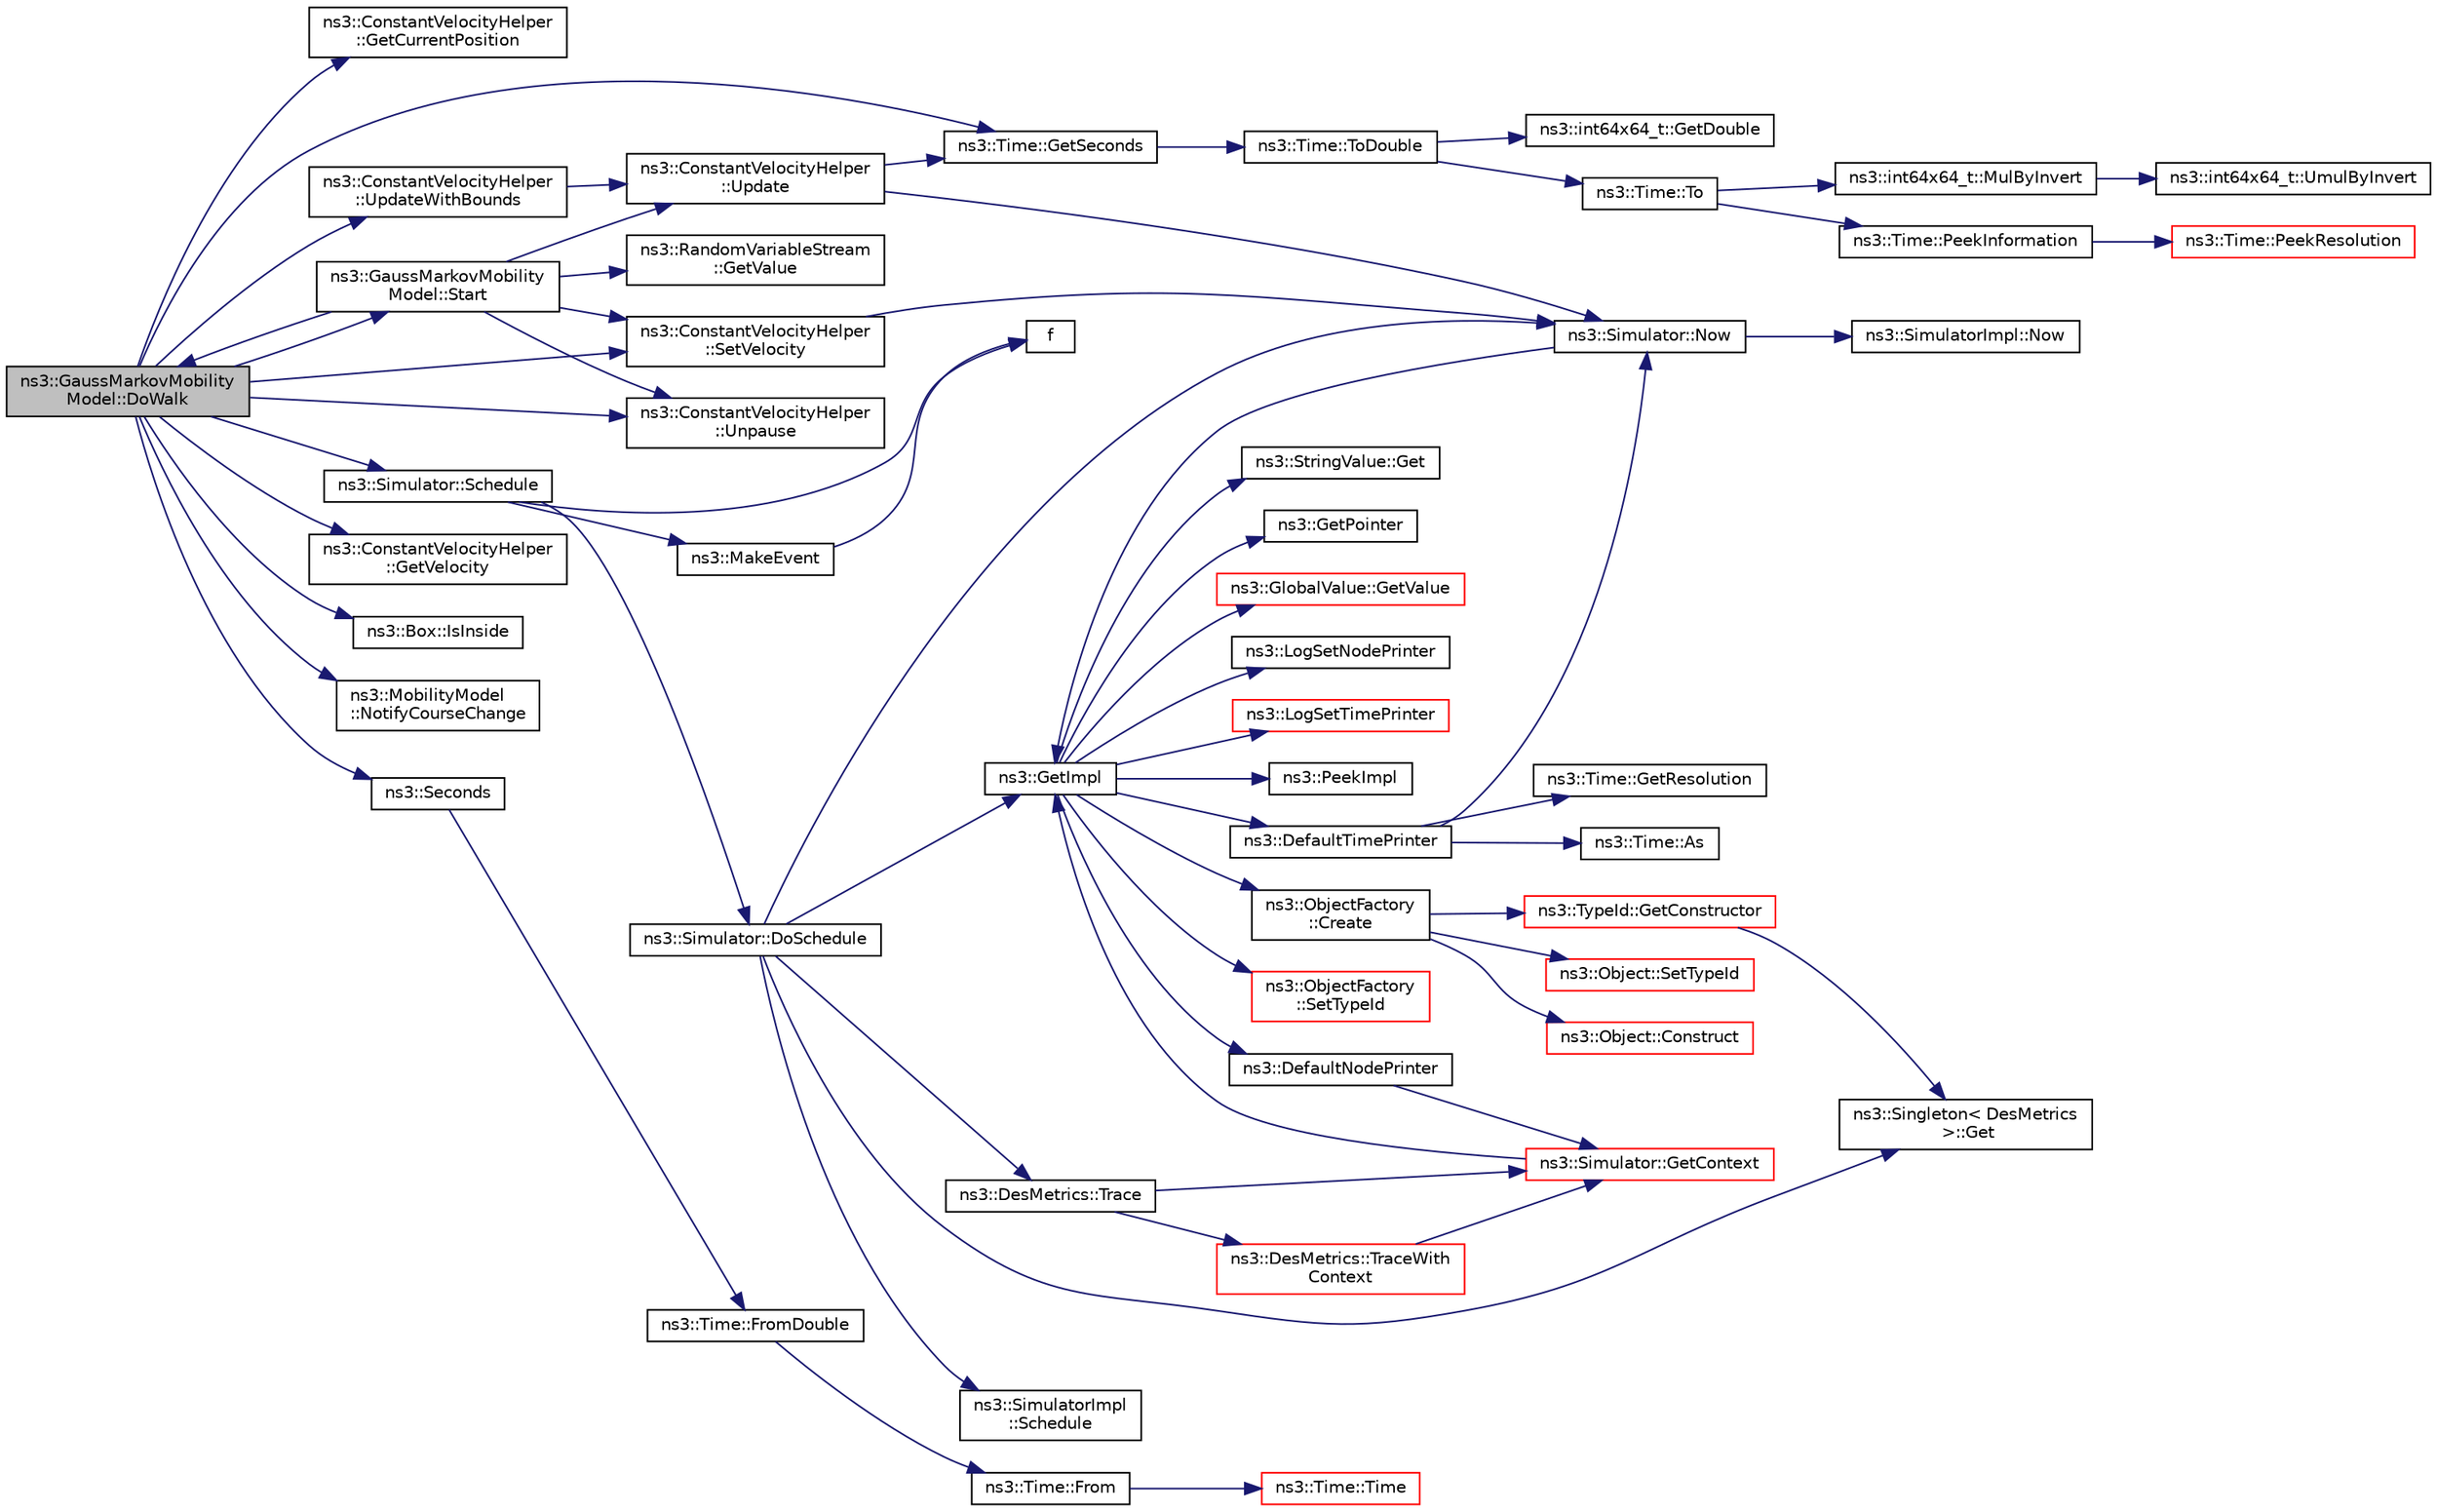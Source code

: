 digraph "ns3::GaussMarkovMobilityModel::DoWalk"
{
 // LATEX_PDF_SIZE
  edge [fontname="Helvetica",fontsize="10",labelfontname="Helvetica",labelfontsize="10"];
  node [fontname="Helvetica",fontsize="10",shape=record];
  rankdir="LR";
  Node1 [label="ns3::GaussMarkovMobility\lModel::DoWalk",height=0.2,width=0.4,color="black", fillcolor="grey75", style="filled", fontcolor="black",tooltip="Perform a walk operation."];
  Node1 -> Node2 [color="midnightblue",fontsize="10",style="solid",fontname="Helvetica"];
  Node2 [label="ns3::ConstantVelocityHelper\l::GetCurrentPosition",height=0.2,width=0.4,color="black", fillcolor="white", style="filled",URL="$classns3_1_1_constant_velocity_helper.html#ad5ae01d216b203bf70e3ff58733c6827",tooltip="Get current position vector."];
  Node1 -> Node3 [color="midnightblue",fontsize="10",style="solid",fontname="Helvetica"];
  Node3 [label="ns3::Time::GetSeconds",height=0.2,width=0.4,color="black", fillcolor="white", style="filled",URL="$classns3_1_1_time.html#a27cb7c22324e0447740929b024dbeb66",tooltip="Get an approximation of the time stored in this instance in the indicated unit."];
  Node3 -> Node4 [color="midnightblue",fontsize="10",style="solid",fontname="Helvetica"];
  Node4 [label="ns3::Time::ToDouble",height=0.2,width=0.4,color="black", fillcolor="white", style="filled",URL="$classns3_1_1_time.html#a1f1f3acb86e4ed17643ef4a9ed1564fe",tooltip="Get the Time value expressed in a particular unit."];
  Node4 -> Node5 [color="midnightblue",fontsize="10",style="solid",fontname="Helvetica"];
  Node5 [label="ns3::int64x64_t::GetDouble",height=0.2,width=0.4,color="black", fillcolor="white", style="filled",URL="$classns3_1_1int64x64__t.html#ad4fd5a21e426f206aca10112cf5f4948",tooltip="Get this value as a double."];
  Node4 -> Node6 [color="midnightblue",fontsize="10",style="solid",fontname="Helvetica"];
  Node6 [label="ns3::Time::To",height=0.2,width=0.4,color="black", fillcolor="white", style="filled",URL="$classns3_1_1_time.html#a0d851a1d99e3bc29625cc91cbf15e039",tooltip="Get the Time value expressed in a particular unit."];
  Node6 -> Node7 [color="midnightblue",fontsize="10",style="solid",fontname="Helvetica"];
  Node7 [label="ns3::int64x64_t::MulByInvert",height=0.2,width=0.4,color="black", fillcolor="white", style="filled",URL="$classns3_1_1int64x64__t.html#a57c020ccad8624bebf8f1ab8f6bb1e6e",tooltip="Multiply this value by a Q0.128 value, presumably representing an inverse, completing a division oper..."];
  Node7 -> Node8 [color="midnightblue",fontsize="10",style="solid",fontname="Helvetica"];
  Node8 [label="ns3::int64x64_t::UmulByInvert",height=0.2,width=0.4,color="black", fillcolor="white", style="filled",URL="$classns3_1_1int64x64__t.html#a6dfa79f7e54b1abb53c80724a73276af",tooltip="Unsigned multiplication of Q64.64 and Q0.128 values."];
  Node6 -> Node9 [color="midnightblue",fontsize="10",style="solid",fontname="Helvetica"];
  Node9 [label="ns3::Time::PeekInformation",height=0.2,width=0.4,color="black", fillcolor="white", style="filled",URL="$classns3_1_1_time.html#a0b023c55c20582aa7c1781aacf128034",tooltip="Get the Information record for timeUnit for the current Resolution."];
  Node9 -> Node10 [color="midnightblue",fontsize="10",style="solid",fontname="Helvetica"];
  Node10 [label="ns3::Time::PeekResolution",height=0.2,width=0.4,color="red", fillcolor="white", style="filled",URL="$classns3_1_1_time.html#a963e53522278fcbdf1ab9f7adbd0f5d6",tooltip="Get the current Resolution."];
  Node1 -> Node17 [color="midnightblue",fontsize="10",style="solid",fontname="Helvetica"];
  Node17 [label="ns3::ConstantVelocityHelper\l::GetVelocity",height=0.2,width=0.4,color="black", fillcolor="white", style="filled",URL="$classns3_1_1_constant_velocity_helper.html#a3193920186cc83fe064e81d582e5a7b5",tooltip="Get velocity; if paused, will return a zero vector."];
  Node1 -> Node18 [color="midnightblue",fontsize="10",style="solid",fontname="Helvetica"];
  Node18 [label="ns3::Box::IsInside",height=0.2,width=0.4,color="black", fillcolor="white", style="filled",URL="$classns3_1_1_box.html#a1a67446b6da5eaba91652d1387461564",tooltip=" "];
  Node1 -> Node19 [color="midnightblue",fontsize="10",style="solid",fontname="Helvetica"];
  Node19 [label="ns3::MobilityModel\l::NotifyCourseChange",height=0.2,width=0.4,color="black", fillcolor="white", style="filled",URL="$classns3_1_1_mobility_model.html#a9d896e2aea3318f3c36f33623a7a451c",tooltip="Must be invoked by subclasses when the course of the position changes to notify course change listene..."];
  Node1 -> Node20 [color="midnightblue",fontsize="10",style="solid",fontname="Helvetica"];
  Node20 [label="ns3::Simulator::Schedule",height=0.2,width=0.4,color="black", fillcolor="white", style="filled",URL="$classns3_1_1_simulator.html#a3da7d28335c8ac0e3e86781f766df241",tooltip="Schedule an event to expire after delay."];
  Node20 -> Node21 [color="midnightblue",fontsize="10",style="solid",fontname="Helvetica"];
  Node21 [label="ns3::Simulator::DoSchedule",height=0.2,width=0.4,color="black", fillcolor="white", style="filled",URL="$classns3_1_1_simulator.html#a47af23973938819bdc89cb2807e09ed5",tooltip="Implementation of the various Schedule methods."];
  Node21 -> Node22 [color="midnightblue",fontsize="10",style="solid",fontname="Helvetica"];
  Node22 [label="ns3::Singleton\< DesMetrics\l \>::Get",height=0.2,width=0.4,color="black", fillcolor="white", style="filled",URL="$classns3_1_1_singleton.html#a80a2cd3c25a27ea72add7a9f7a141ffa",tooltip="Get a pointer to the singleton instance."];
  Node21 -> Node23 [color="midnightblue",fontsize="10",style="solid",fontname="Helvetica"];
  Node23 [label="ns3::GetImpl",height=0.2,width=0.4,color="black", fillcolor="white", style="filled",URL="$group__simulator.html#ga42eb4eddad41528d4d99794a3dae3fd0",tooltip="Get the SimulatorImpl singleton."];
  Node23 -> Node24 [color="midnightblue",fontsize="10",style="solid",fontname="Helvetica"];
  Node24 [label="ns3::ObjectFactory\l::Create",height=0.2,width=0.4,color="black", fillcolor="white", style="filled",URL="$classns3_1_1_object_factory.html#a52eda277f4aaab54266134ba48102ad7",tooltip="Create an Object instance of the configured TypeId."];
  Node24 -> Node25 [color="midnightblue",fontsize="10",style="solid",fontname="Helvetica"];
  Node25 [label="ns3::Object::Construct",height=0.2,width=0.4,color="red", fillcolor="white", style="filled",URL="$classns3_1_1_object.html#a636e8411dc5228771f45c9b805d348fa",tooltip="Initialize all member variables registered as Attributes of this TypeId."];
  Node24 -> Node48 [color="midnightblue",fontsize="10",style="solid",fontname="Helvetica"];
  Node48 [label="ns3::TypeId::GetConstructor",height=0.2,width=0.4,color="red", fillcolor="white", style="filled",URL="$classns3_1_1_type_id.html#a66b2628edf921fc88945ec8a8f3a1683",tooltip="Get the constructor callback."];
  Node48 -> Node22 [color="midnightblue",fontsize="10",style="solid",fontname="Helvetica"];
  Node24 -> Node50 [color="midnightblue",fontsize="10",style="solid",fontname="Helvetica"];
  Node50 [label="ns3::Object::SetTypeId",height=0.2,width=0.4,color="red", fillcolor="white", style="filled",URL="$classns3_1_1_object.html#a19b1ebd8ec8fe404845e665880a6c5ad",tooltip="Set the TypeId of this Object."];
  Node23 -> Node53 [color="midnightblue",fontsize="10",style="solid",fontname="Helvetica"];
  Node53 [label="ns3::DefaultNodePrinter",height=0.2,width=0.4,color="black", fillcolor="white", style="filled",URL="$group__logging.html#gac4c06cbbed12229d85991ced145f6be2",tooltip="Default node id printer implementation."];
  Node53 -> Node54 [color="midnightblue",fontsize="10",style="solid",fontname="Helvetica"];
  Node54 [label="ns3::Simulator::GetContext",height=0.2,width=0.4,color="red", fillcolor="white", style="filled",URL="$classns3_1_1_simulator.html#a8514b74ee2c42916b351b33c4a963bb0",tooltip="Get the current simulation context."];
  Node54 -> Node23 [color="midnightblue",fontsize="10",style="solid",fontname="Helvetica"];
  Node23 -> Node56 [color="midnightblue",fontsize="10",style="solid",fontname="Helvetica"];
  Node56 [label="ns3::DefaultTimePrinter",height=0.2,width=0.4,color="black", fillcolor="white", style="filled",URL="$namespacens3.html#ae01c3c7786b644dfb8a0bb8f1201b269",tooltip="Default Time printer."];
  Node56 -> Node57 [color="midnightblue",fontsize="10",style="solid",fontname="Helvetica"];
  Node57 [label="ns3::Time::As",height=0.2,width=0.4,color="black", fillcolor="white", style="filled",URL="$classns3_1_1_time.html#ad5198e31c2512226ca0e58b31fad7fd0",tooltip="Attach a unit to a Time, to facilitate output in a specific unit."];
  Node56 -> Node58 [color="midnightblue",fontsize="10",style="solid",fontname="Helvetica"];
  Node58 [label="ns3::Time::GetResolution",height=0.2,width=0.4,color="black", fillcolor="white", style="filled",URL="$classns3_1_1_time.html#a1444f0f08b5e19f031157609e32fcf98",tooltip=" "];
  Node56 -> Node59 [color="midnightblue",fontsize="10",style="solid",fontname="Helvetica"];
  Node59 [label="ns3::Simulator::Now",height=0.2,width=0.4,color="black", fillcolor="white", style="filled",URL="$classns3_1_1_simulator.html#ac3178fa975b419f7875e7105be122800",tooltip="Return the current simulation virtual time."];
  Node59 -> Node23 [color="midnightblue",fontsize="10",style="solid",fontname="Helvetica"];
  Node59 -> Node60 [color="midnightblue",fontsize="10",style="solid",fontname="Helvetica"];
  Node60 [label="ns3::SimulatorImpl::Now",height=0.2,width=0.4,color="black", fillcolor="white", style="filled",URL="$classns3_1_1_simulator_impl.html#aa516c50060846adc6fd316e83ef0797c",tooltip="Return the current simulation virtual time."];
  Node23 -> Node61 [color="midnightblue",fontsize="10",style="solid",fontname="Helvetica"];
  Node61 [label="ns3::StringValue::Get",height=0.2,width=0.4,color="black", fillcolor="white", style="filled",URL="$classns3_1_1_string_value.html#a6f208c2778fe1c7882e5cb429b8326ae",tooltip=" "];
  Node23 -> Node62 [color="midnightblue",fontsize="10",style="solid",fontname="Helvetica"];
  Node62 [label="ns3::GetPointer",height=0.2,width=0.4,color="black", fillcolor="white", style="filled",URL="$namespacens3.html#ab4e173cdfd43d17c1a40d5348510a670",tooltip=" "];
  Node23 -> Node63 [color="midnightblue",fontsize="10",style="solid",fontname="Helvetica"];
  Node63 [label="ns3::GlobalValue::GetValue",height=0.2,width=0.4,color="red", fillcolor="white", style="filled",URL="$classns3_1_1_global_value.html#a48a99242193fb69609a17332733e8600",tooltip="Get the value."];
  Node23 -> Node65 [color="midnightblue",fontsize="10",style="solid",fontname="Helvetica"];
  Node65 [label="ns3::LogSetNodePrinter",height=0.2,width=0.4,color="black", fillcolor="white", style="filled",URL="$namespacens3.html#aebac73305345f2e2803fdeb102a7705e",tooltip="Set the LogNodePrinter function to be used to prepend log messages with the node id."];
  Node23 -> Node66 [color="midnightblue",fontsize="10",style="solid",fontname="Helvetica"];
  Node66 [label="ns3::LogSetTimePrinter",height=0.2,width=0.4,color="red", fillcolor="white", style="filled",URL="$namespacens3.html#a46cd76678f7da29799d1b41994e12ec1",tooltip="Set the TimePrinter function to be used to prepend log messages with the simulation time."];
  Node23 -> Node71 [color="midnightblue",fontsize="10",style="solid",fontname="Helvetica"];
  Node71 [label="ns3::PeekImpl",height=0.2,width=0.4,color="black", fillcolor="white", style="filled",URL="$group__simulator.html#ga233c5c38de117e4e4a5a9cd168694792",tooltip="Get the static SimulatorImpl instance."];
  Node23 -> Node72 [color="midnightblue",fontsize="10",style="solid",fontname="Helvetica"];
  Node72 [label="ns3::ObjectFactory\l::SetTypeId",height=0.2,width=0.4,color="red", fillcolor="white", style="filled",URL="$classns3_1_1_object_factory.html#a77dcd099064038a1eb7a6b8251229ec3",tooltip="Set the TypeId of the Objects to be created by this factory."];
  Node21 -> Node59 [color="midnightblue",fontsize="10",style="solid",fontname="Helvetica"];
  Node21 -> Node73 [color="midnightblue",fontsize="10",style="solid",fontname="Helvetica"];
  Node73 [label="ns3::SimulatorImpl\l::Schedule",height=0.2,width=0.4,color="black", fillcolor="white", style="filled",URL="$classns3_1_1_simulator_impl.html#a24eac97ca7dc0e64162e3596064cfb5c",tooltip="Schedule a future event execution (in the same context)."];
  Node21 -> Node74 [color="midnightblue",fontsize="10",style="solid",fontname="Helvetica"];
  Node74 [label="ns3::DesMetrics::Trace",height=0.2,width=0.4,color="black", fillcolor="white", style="filled",URL="$classns3_1_1_des_metrics.html#ab7c6c097412d0398affbc9f8d2643160",tooltip="Trace an event to self at the time it is scheduled."];
  Node74 -> Node54 [color="midnightblue",fontsize="10",style="solid",fontname="Helvetica"];
  Node74 -> Node75 [color="midnightblue",fontsize="10",style="solid",fontname="Helvetica"];
  Node75 [label="ns3::DesMetrics::TraceWith\lContext",height=0.2,width=0.4,color="red", fillcolor="white", style="filled",URL="$classns3_1_1_des_metrics.html#abc404d9eee92f4e8fd67f5d200490ed6",tooltip="Trace an event (with context) at the time it is scheduled."];
  Node75 -> Node54 [color="midnightblue",fontsize="10",style="solid",fontname="Helvetica"];
  Node20 -> Node81 [color="midnightblue",fontsize="10",style="solid",fontname="Helvetica"];
  Node81 [label="f",height=0.2,width=0.4,color="black", fillcolor="white", style="filled",URL="$80211b_8c.html#ae7ffc1a8f84fa47a0812b2f2b9627132",tooltip=" "];
  Node20 -> Node82 [color="midnightblue",fontsize="10",style="solid",fontname="Helvetica"];
  Node82 [label="ns3::MakeEvent",height=0.2,width=0.4,color="black", fillcolor="white", style="filled",URL="$group__makeeventfnptr.html#ga289a28a2497c18a9bd299e5e2014094b",tooltip="Make an EventImpl from a function pointer taking varying numbers of arguments."];
  Node82 -> Node81 [color="midnightblue",fontsize="10",style="solid",fontname="Helvetica"];
  Node1 -> Node83 [color="midnightblue",fontsize="10",style="solid",fontname="Helvetica"];
  Node83 [label="ns3::Seconds",height=0.2,width=0.4,color="black", fillcolor="white", style="filled",URL="$group__timecivil.html#ga33c34b816f8ff6628e33d5c8e9713b9e",tooltip="Construct a Time in the indicated unit."];
  Node83 -> Node12 [color="midnightblue",fontsize="10",style="solid",fontname="Helvetica"];
  Node12 [label="ns3::Time::FromDouble",height=0.2,width=0.4,color="black", fillcolor="white", style="filled",URL="$classns3_1_1_time.html#a60e845f4a74e62495b86356afe604cb4",tooltip="Create a Time equal to value in unit unit."];
  Node12 -> Node13 [color="midnightblue",fontsize="10",style="solid",fontname="Helvetica"];
  Node13 [label="ns3::Time::From",height=0.2,width=0.4,color="black", fillcolor="white", style="filled",URL="$classns3_1_1_time.html#a34e4acc13d0e08cc8cb9cd3b838b9baf",tooltip="Create a Time in the current unit."];
  Node13 -> Node14 [color="midnightblue",fontsize="10",style="solid",fontname="Helvetica"];
  Node14 [label="ns3::Time::Time",height=0.2,width=0.4,color="red", fillcolor="white", style="filled",URL="$classns3_1_1_time.html#a8a39dc1b8cbbd7fe6d940e492d1b925e",tooltip="Default constructor, with value 0."];
  Node1 -> Node84 [color="midnightblue",fontsize="10",style="solid",fontname="Helvetica"];
  Node84 [label="ns3::ConstantVelocityHelper\l::SetVelocity",height=0.2,width=0.4,color="black", fillcolor="white", style="filled",URL="$classns3_1_1_constant_velocity_helper.html#a985ce86c5b3c94c43048f8db314bbb51",tooltip="Set new velocity vector."];
  Node84 -> Node59 [color="midnightblue",fontsize="10",style="solid",fontname="Helvetica"];
  Node1 -> Node85 [color="midnightblue",fontsize="10",style="solid",fontname="Helvetica"];
  Node85 [label="ns3::GaussMarkovMobility\lModel::Start",height=0.2,width=0.4,color="black", fillcolor="white", style="filled",URL="$classns3_1_1_gauss_markov_mobility_model.html#aad0bc916f9593960e6b2b72884688774",tooltip="Initialize the model and calculate new velocity, direction, and pitch."];
  Node85 -> Node1 [color="midnightblue",fontsize="10",style="solid",fontname="Helvetica"];
  Node85 -> Node86 [color="midnightblue",fontsize="10",style="solid",fontname="Helvetica"];
  Node86 [label="ns3::RandomVariableStream\l::GetValue",height=0.2,width=0.4,color="black", fillcolor="white", style="filled",URL="$classns3_1_1_random_variable_stream.html#a4fa5944dc4cb11544e661ed23072b36c",tooltip="Get the next random value as a double drawn from the distribution."];
  Node85 -> Node84 [color="midnightblue",fontsize="10",style="solid",fontname="Helvetica"];
  Node85 -> Node87 [color="midnightblue",fontsize="10",style="solid",fontname="Helvetica"];
  Node87 [label="ns3::ConstantVelocityHelper\l::Unpause",height=0.2,width=0.4,color="black", fillcolor="white", style="filled",URL="$classns3_1_1_constant_velocity_helper.html#a053e3968696019359f50d2b2739f783a",tooltip="Resume mobility from current position at current velocity."];
  Node85 -> Node88 [color="midnightblue",fontsize="10",style="solid",fontname="Helvetica"];
  Node88 [label="ns3::ConstantVelocityHelper\l::Update",height=0.2,width=0.4,color="black", fillcolor="white", style="filled",URL="$classns3_1_1_constant_velocity_helper.html#ad0c911ddcbf51987632efe3baf4791ed",tooltip="Update position, if not paused, from last position and time of last update."];
  Node88 -> Node3 [color="midnightblue",fontsize="10",style="solid",fontname="Helvetica"];
  Node88 -> Node59 [color="midnightblue",fontsize="10",style="solid",fontname="Helvetica"];
  Node1 -> Node87 [color="midnightblue",fontsize="10",style="solid",fontname="Helvetica"];
  Node1 -> Node89 [color="midnightblue",fontsize="10",style="solid",fontname="Helvetica"];
  Node89 [label="ns3::ConstantVelocityHelper\l::UpdateWithBounds",height=0.2,width=0.4,color="black", fillcolor="white", style="filled",URL="$classns3_1_1_constant_velocity_helper.html#a57d538a6fc2ccd198d55222054259bb7",tooltip="Update position, if not paused, from last position and time of last update."];
  Node89 -> Node88 [color="midnightblue",fontsize="10",style="solid",fontname="Helvetica"];
}
